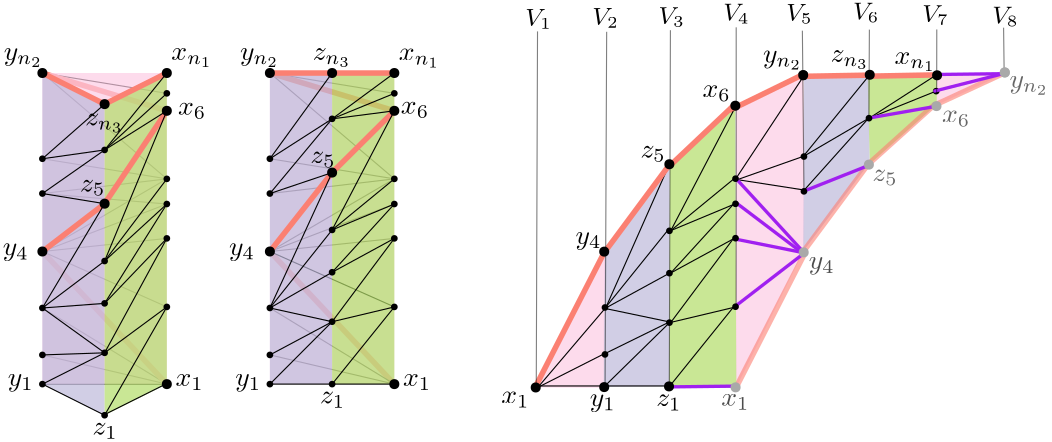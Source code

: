 <?xml version="1.0"?>
<!DOCTYPE ipe SYSTEM "ipe.dtd">
<ipe version="70206" creator="Ipe 7.2.11">
<info created="D:20180104095259" modified="D:20190417115933"/>
<ipestyle name="basic">
<symbol name="arrow/arc(spx)">
<path stroke="sym-stroke" fill="sym-stroke" pen="sym-pen">
0 0 m
-1 0.333 l
-1 -0.333 l
h
</path>
</symbol>
<symbol name="arrow/farc(spx)">
<path stroke="sym-stroke" fill="white" pen="sym-pen">
0 0 m
-1 0.333 l
-1 -0.333 l
h
</path>
</symbol>
<symbol name="arrow/ptarc(spx)">
<path stroke="sym-stroke" fill="sym-stroke" pen="sym-pen">
0 0 m
-1 0.333 l
-0.8 0 l
-1 -0.333 l
h
</path>
</symbol>
<symbol name="arrow/fptarc(spx)">
<path stroke="sym-stroke" fill="white" pen="sym-pen">
0 0 m
-1 0.333 l
-0.8 0 l
-1 -0.333 l
h
</path>
</symbol>
<symbol name="mark/circle(sx)" transformations="translations">
<path fill="sym-stroke">
0.6 0 0 0.6 0 0 e
0.4 0 0 0.4 0 0 e
</path>
</symbol>
<symbol name="mark/disk(sx)" transformations="translations">
<path fill="sym-stroke">
0.6 0 0 0.6 0 0 e
</path>
</symbol>
<symbol name="mark/fdisk(sfx)" transformations="translations">
<group>
<path fill="sym-fill">
0.5 0 0 0.5 0 0 e
</path>
<path fill="sym-stroke" fillrule="eofill">
0.6 0 0 0.6 0 0 e
0.4 0 0 0.4 0 0 e
</path>
</group>
</symbol>
<symbol name="mark/box(sx)" transformations="translations">
<path fill="sym-stroke" fillrule="eofill">
-0.6 -0.6 m
0.6 -0.6 l
0.6 0.6 l
-0.6 0.6 l
h
-0.4 -0.4 m
0.4 -0.4 l
0.4 0.4 l
-0.4 0.4 l
h
</path>
</symbol>
<symbol name="mark/square(sx)" transformations="translations">
<path fill="sym-stroke">
-0.6 -0.6 m
0.6 -0.6 l
0.6 0.6 l
-0.6 0.6 l
h
</path>
</symbol>
<symbol name="mark/fsquare(sfx)" transformations="translations">
<group>
<path fill="sym-fill">
-0.5 -0.5 m
0.5 -0.5 l
0.5 0.5 l
-0.5 0.5 l
h
</path>
<path fill="sym-stroke" fillrule="eofill">
-0.6 -0.6 m
0.6 -0.6 l
0.6 0.6 l
-0.6 0.6 l
h
-0.4 -0.4 m
0.4 -0.4 l
0.4 0.4 l
-0.4 0.4 l
h
</path>
</group>
</symbol>
<symbol name="mark/cross(sx)" transformations="translations">
<group>
<path fill="sym-stroke">
-0.43 -0.57 m
0.57 0.43 l
0.43 0.57 l
-0.57 -0.43 l
h
</path>
<path fill="sym-stroke">
-0.43 0.57 m
0.57 -0.43 l
0.43 -0.57 l
-0.57 0.43 l
h
</path>
</group>
</symbol>
<symbol name="arrow/fnormal(spx)">
<path stroke="sym-stroke" fill="white" pen="sym-pen">
0 0 m
-1 0.333 l
-1 -0.333 l
h
</path>
</symbol>
<symbol name="arrow/pointed(spx)">
<path stroke="sym-stroke" fill="sym-stroke" pen="sym-pen">
0 0 m
-1 0.333 l
-0.8 0 l
-1 -0.333 l
h
</path>
</symbol>
<symbol name="arrow/fpointed(spx)">
<path stroke="sym-stroke" fill="white" pen="sym-pen">
0 0 m
-1 0.333 l
-0.8 0 l
-1 -0.333 l
h
</path>
</symbol>
<symbol name="arrow/linear(spx)">
<path stroke="sym-stroke" pen="sym-pen">
-1 0.333 m
0 0 l
-1 -0.333 l
</path>
</symbol>
<symbol name="arrow/fdouble(spx)">
<path stroke="sym-stroke" fill="white" pen="sym-pen">
0 0 m
-1 0.333 l
-1 -0.333 l
h
-1 0 m
-2 0.333 l
-2 -0.333 l
h
</path>
</symbol>
<symbol name="arrow/double(spx)">
<path stroke="sym-stroke" fill="sym-stroke" pen="sym-pen">
0 0 m
-1 0.333 l
-1 -0.333 l
h
-1 0 m
-2 0.333 l
-2 -0.333 l
h
</path>
</symbol>
<pen name="heavier" value="0.8"/>
<pen name="fat" value="1.2"/>
<pen name="ultrafat" value="2"/>
<symbolsize name="large" value="5"/>
<symbolsize name="small" value="2"/>
<symbolsize name="tiny" value="1.1"/>
<arrowsize name="large" value="10"/>
<arrowsize name="small" value="5"/>
<arrowsize name="tiny" value="3"/>
<color name="red" value="1 0 0"/>
<color name="green" value="0 1 0"/>
<color name="blue" value="0 0 1"/>
<color name="yellow" value="1 1 0"/>
<color name="orange" value="1 0.647 0"/>
<color name="gold" value="1 0.843 0"/>
<color name="purple" value="0.627 0.125 0.941"/>
<color name="gray" value="0.745"/>
<color name="brown" value="0.647 0.165 0.165"/>
<color name="navy" value="0 0 0.502"/>
<color name="pink" value="1 0.753 0.796"/>
<color name="seagreen" value="0.18 0.545 0.341"/>
<color name="turquoise" value="0.251 0.878 0.816"/>
<color name="violet" value="0.933 0.51 0.933"/>
<color name="darkblue" value="0 0 0.545"/>
<color name="darkcyan" value="0 0.545 0.545"/>
<color name="darkgray" value="0.663"/>
<color name="darkgreen" value="0 0.392 0"/>
<color name="darkmagenta" value="0.545 0 0.545"/>
<color name="darkorange" value="1 0.549 0"/>
<color name="darkred" value="0.545 0 0"/>
<color name="lightblue" value="0.678 0.847 0.902"/>
<color name="lightcyan" value="0.878 1 1"/>
<color name="lightgray" value="0.827"/>
<color name="lightgreen" value="0.565 0.933 0.565"/>
<color name="lightyellow" value="1 1 0.878"/>
<dashstyle name="dashed" value="[4] 0"/>
<dashstyle name="dotted" value="[1 3] 0"/>
<dashstyle name="dash dotted" value="[4 2 1 2] 0"/>
<dashstyle name="dash dot dotted" value="[4 2 1 2 1 2] 0"/>
<textsize name="large" value="\large"/>
<textsize name="Large" value="\Large"/>
<textsize name="LARGE" value="\LARGE"/>
<textsize name="huge" value="\huge"/>
<textsize name="Huge" value="\Huge"/>
<textsize name="small" value="\small"/>
<textsize name="footnote" value="\footnotesize"/>
<textsize name="tiny" value="\tiny"/>
<textstyle name="center" begin="\begin{center}" end="\end{center}"/>
<textstyle name="itemize" begin="\begin{itemize}" end="\end{itemize}"/>
<textstyle name="item" begin="\begin{itemize}\item{}" end="\end{itemize}"/>
<gridsize name="4 pts" value="4"/>
<gridsize name="8 pts (~3 mm)" value="8"/>
<gridsize name="16 pts (~6 mm)" value="16"/>
<gridsize name="32 pts (~12 mm)" value="32"/>
<gridsize name="10 pts (~3.5 mm)" value="10"/>
<gridsize name="20 pts (~7 mm)" value="20"/>
<gridsize name="14 pts (~5 mm)" value="14"/>
<gridsize name="28 pts (~10 mm)" value="28"/>
<gridsize name="56 pts (~20 mm)" value="56"/>
<anglesize name="90 deg" value="90"/>
<anglesize name="60 deg" value="60"/>
<anglesize name="45 deg" value="45"/>
<anglesize name="30 deg" value="30"/>
<anglesize name="22.5 deg" value="22.5"/>
<opacity name="10%" value="0.1"/>
<opacity name="30%" value="0.3"/>
<opacity name="50%" value="0.5"/>
<opacity name="75%" value="0.75"/>
<tiling name="falling" angle="-60" step="4" width="1"/>
<tiling name="rising" angle="30" step="4" width="1"/>
</ipestyle>
<ipestyle>
<opacity name="10%" value="0.1"/>
<opacity name="30%" value="0.3"/>
<opacity name="50%" value="0.5"/>
<opacity name="20%" value="0.2"/>
<opacity name="40%" value="0.4"/>
<opacity name="60%" value="0.6"/>
<opacity name="70%" value="0.7"/>
<opacity name="80%" value="0.8"/>
<opacity name="90%" value="0.9"/>
</ipestyle>
<ipestyle name="brew">
<color name="aliceblue" value="0.941 0.973 1"/>
<color name="brew1" value="0.552 0.827 0.78"/>
<color name="brew2" value="1 1 0.701"/>
<color name="brew3" value="0.745 0.729 0.854"/>
<color name="brew4" value="0.984 0.501 0.447"/>
<color name="brew5" value="0.501 0.694 0.827"/>
<color name="brew6" value="0.992 0.705 0.384"/>
<color name="brew7" value="0.701 0.87 0.411"/>
<color name="brew8" value="0.988 0.803 0.898"/>
</ipestyle>
<page>
<layer name="alpha"/>
<layer name="beta"/>
<layer name="gamma"/>
<view layers="alpha beta gamma" active="alpha"/>
<path layer="alpha" fill="brew8" opacity="70%">
384.448 513.184 m
384.193 576.026 l
359.934 564.651 l
359.814 463.263 l
h
</path>
<path matrix="1 0 0 1 72.3338 -0.0433852" stroke="brew4" pen="ultrafat" cap="1" join="1" opacity="60%">
287.547 463.595 m
312.175 511.696 l
</path>
<path fill="brew7" opacity="70%">
336.09 544.056 m
335.716 463.781 l
360.011 463.364 l
359.607 565.109 l
h
</path>
<path matrix="0.7 0 0 0.7 90.0197 150.962" stroke="black" cap="1" join="1">
352 448 m
384 487.703 l
</path>
<path stroke="purple" pen="fat" cap="1" join="1">
335.65 463.795 m
359.914 464.076 l
</path>
<path fill="brew8" opacity="70%">
456.639 576.594 m
432.011 565.214 l
432.202 576.598 l
431.99 576.384 l
h
</path>
<path fill="brew7" opacity="70%">
407.269 575.492 m
408.005 544.008 l
432.136 565.507 l
432.219 575.986 l
h
</path>
<path fill="brew3" opacity="70%">
384.391 575.287 m
384.106 512.64 l
407.972 544.531 l
407.506 575.871 l
h
</path>
<path fill="brew3" opacity="70%">
312.429 511.926 m
312.143 463.802 l
335.926 464.065 l
335.873 543.762 l
h
</path>
<text matrix="0.7 0 0 0.7 90.0282 159.722" transformations="translations" pos="272 432" stroke="black" type="label" width="10.163" height="4.294" depth="1.49" halign="center" valign="top" style="math">x_1</text>
<text matrix="0.7 0 0 0.7 121.485 158.727" transformations="translations" pos="272 432" stroke="black" type="label" width="9.354" height="4.297" depth="1.93" halign="center" valign="top" style="math">y_1</text>
<text matrix="0.7 0 0 0.7 145.31 158.694" transformations="translations" pos="272 432" stroke="black" type="label" width="9.102" height="4.294" depth="1.49" halign="center" valign="top" style="math">z_1</text>
<path matrix="1 0 0 1 -38.9846 -4.8486" stroke="black" cap="1" join="1">
275.862 574.316 m
231.062 581.642 l
</path>
<path matrix="1 0 0 1 -38.9846 -4.8486" stroke="black" cap="1" join="1">
193.962 574.316 m
149.162 581.642 l
</path>
<path matrix="1 0 0 1 -38.9846 -4.8486" stroke="black" cap="1" join="1">
275.862 543.532 m
231.062 581.642 l
</path>
<path matrix="1 0 0 1 -38.9846 -4.8486" stroke="black" cap="1" join="1">
275.862 543.532 m
231.062 550.775 l
</path>
<path matrix="1 0 0 1 -38.9846 -4.8486" stroke="black" cap="1" join="1">
275.862 543.532 m
231.062 538.25 l
</path>
<path matrix="1 0 0 1 -38.9846 -4.8486" stroke="black" cap="1" join="1">
231.062 517.385 m
275.862 543.532 l
</path>
<path matrix="1 0 0 1 -38.9846 -4.8486" stroke="black" cap="1" join="1">
231.062 517.385 m
275.862 534.477 l
</path>
<path matrix="1 0 0 1 -38.9846 -4.8486" stroke="black" cap="1" join="1">
275.862 522.103 m
231.062 517.385 l
</path>
<path matrix="1 0 0 1 -38.9846 -4.8486" stroke="brew4" pen="ultrafat" cap="1" join="1">
275.862 469.642 m
231.062 517.385 l
</path>
<path matrix="1 0 0 1 -38.9846 -4.8486" stroke="black" cap="1" join="1">
275.862 469.642 m
231.062 497.053 l
</path>
<path matrix="1 0 0 1 -38.9846 -4.8486" stroke="black" cap="1" join="1">
275.862 469.642 m
231.062 480.152 l
</path>
<path matrix="1 0 0 1 -38.9846 -4.8486" stroke="black" cap="1" join="1">
193.962 543.532 m
149.162 517.385 l
</path>
<path matrix="1 0 0 1 -38.9846 -4.8486" stroke="black" cap="1" join="1">
149.162 517.385 m
193.962 522.103 l
</path>
<path matrix="1 0 0 1 -38.9846 -4.8486" stroke="black" cap="1" join="1">
193.962 534.477 m
149.162 517.385 l
</path>
<path matrix="1 0 0 1 -38.9846 -4.8486" stroke="black" cap="1" join="1">
149.162 538.25 m
193.962 534.477 l
</path>
<path matrix="1 0 0 1 -38.9846 -4.8486" stroke="black" cap="1" join="1">
193.962 543.532 m
149.162 538.25 l
</path>
<path matrix="1 0 0 1 -38.9846 -4.8486" stroke="black" cap="1" join="1">
193.962 543.532 m
149.162 550.775 l
</path>
<path matrix="1 0 0 1 -38.9846 -4.8486" stroke="black" cap="1" join="1">
149.162 581.642 m
193.962 543.532 l
</path>
<path matrix="1 0 0 1 -38.9846 -4.8486" stroke="black" cap="1" join="1">
149.162 480.152 m
193.962 469.642 l
</path>
<path matrix="1 0 0 1 -38.9846 -4.8486" stroke="black" cap="1" join="1">
149.162 497.053 m
193.962 469.642 l
</path>
<path matrix="1 0 0 1 -38.9846 -4.8486" stroke="brew4" pen="ultrafat" cap="1" join="1">
149.162 517.385 m
193.962 469.642 l
</path>
<path matrix="0.7 0 0 0.7 -31.9229 151.193" fill="brew8" opacity="50%">
320 608 m
320 448 l
384 448 l
384 608 l
h
</path>
<path matrix="0.7 0 0 0.7 -24.2229 151.193" stroke="black" cap="1" join="1">
256 448 m
192 448 l
</path>
<path matrix="0.7 0 0 0.7 -24.2229 151.193" stroke="black" cap="1" join="1">
256 487.703 m
192 516.205 l
</path>
<path matrix="0.7 0 0 0.7 -24.2229 151.193" stroke="brew4" pen="ultrafat" cap="1" join="1">
192 608 m
256 588.557 l
</path>
<path matrix="0.7 0 0 0.7 -24.2229 151.193" fill="brew8" opacity="70%">
192 608 m
192 448 l
256 448 l
256 608 l
h
</path>
<path matrix="0.7 0 0 0.7 -24.2229 151.193" fill="brew3" opacity="70%">
192 608 m
192 448 l
224 432 l
224 592 l
h
</path>
<path matrix="0.7 0 0 0.7 -24.2229 151.193" fill="brew7" opacity="70%">
256 608 m
224 592 l
224 432 l
256 448 l
h
</path>
<path matrix="0.7 0 0 0.7 -24.2229 151.193" stroke="black" cap="1">
224 432 m
256 487.703 l
</path>
<path matrix="0.7 0 0 0.7 -24.2229 151.193" stroke="brew4" pen="ultrafat" cap="1" join="1">
192 516.205 m
224 540.792 l
</path>
<path matrix="0.7 0 0 0.7 -24.2229 151.193" stroke="brew4" pen="ultrafat" cap="1" join="1">
256 588.557 m
224 540.792 l
</path>
<path matrix="0.7 0 0 0.7 -24.2229 151.193" stroke="black" cap="1" join="1">
192 448 m
224 432 l
</path>
<path matrix="0.7 0 0 0.7 -24.2229 151.193" stroke="brew4" pen="ultrafat" cap="1" join="1">
192 608 m
224 592 l
</path>
<path matrix="0.7 0 0 0.7 -24.2229 151.193" stroke="brew4" pen="ultrafat" cap="1" join="1">
224 592 m
256 608 l
</path>
<use matrix="0.7 0 0 0.7 -24.2229 151.193" name="mark/disk(sx)" pos="224 592" size="normal" stroke="black"/>
<use matrix="0.7 0 0 0.7 -24.2229 151.193" name="mark/disk(sx)" pos="256 608" size="normal" stroke="black"/>
<use matrix="0.7 0 0 0.7 -24.2229 151.193" name="mark/disk(sx)" pos="192 608" size="normal" stroke="black"/>
<use matrix="0.7 0 0 0.7 -24.2229 151.193" name="mark/disk(sx)" pos="224 432" size="small" stroke="black"/>
<use matrix="0.7 0 0 0.7 -24.2229 151.193" name="mark/disk(sx)" pos="192 448" size="small" stroke="black"/>
<use matrix="0.7 0 0 0.7 -24.2229 151.193" name="mark/disk(sx)" pos="256 448" size="normal" stroke="black"/>
<text matrix="0.7 0 0 0.7 -27.0229 151.193" transformations="translations" pos="264.456 447.091" stroke="black" type="label" width="10.163" height="4.294" depth="1.49" valign="baseline" style="math">x_1</text>
<use matrix="0.7 0 0 0.7 -24.2229 151.193" name="mark/disk(sx)" pos="256 487.703" size="small" stroke="black"/>
<text matrix="0.7 0 0 0.7 -19.3229 151.193" transformations="translations" pos="180.558 447.091" stroke="black" type="label" width="9.354" height="4.297" depth="1.93" halign="right" valign="baseline" style="math">y_1</text>
<text matrix="0.7 0 0 0.7 -21.4229 156.093" transformations="translations" pos="220.258 421.154" stroke="black" type="label" width="9.102" height="4.294" depth="1.49" halign="center" valign="top" style="math">z_1</text>
<text matrix="0.7 0 0 0.7 -29.8229 153.089" transformations="translations" pos="266.309 611.976" stroke="black" type="label" width="15.005" height="4.29" depth="2.49" valign="baseline" style="math">x_{n_1}</text>
<text matrix="0.7 0 0 0.7 -13.9229 153.459" transformations="translations" pos="177.647 611.446" stroke="black" type="label" width="14.196" height="4.29" depth="2.49" halign="right" valign="baseline" style="math">y_{n_2}</text>
<text matrix="0.7 0 0 0.7 -24.2229 153.993" transformations="translations" pos="224 583.127" stroke="black" type="label" width="13.944" height="4.29" depth="2.49" halign="center" valign="top" style="math">z_{n_3}</text>
<path matrix="0.7 0 0 0.7 57.6771 151.193" stroke="black" cap="1" join="1">
256 487.703 m
192 516.205 l
</path>
<path matrix="0.7 0 0 0.7 57.6771 151.193" stroke="brew4" pen="ultrafat" cap="1" join="1">
192 608 m
256 588.557 l
</path>
<text matrix="0.7 0 0 0.7 54.8771 151.193" transformations="translations" pos="264.456 447.091" stroke="black" type="label" width="10.163" height="4.294" depth="1.49" valign="baseline" style="math">x_1</text>
<text matrix="0.7 0 0 0.7 62.5771 151.193" transformations="translations" pos="180.558 447.091" stroke="black" type="label" width="9.354" height="4.297" depth="1.93" halign="right" valign="baseline" style="math">y_1</text>
<use matrix="0.7 0 0 0.7 -24.2229 151.193" name="mark/disk(sx)" pos="192 516.205" size="normal" stroke="black"/>
<use matrix="0.7 0 0 0.7 -24.2229 151.193" name="mark/disk(sx)" pos="224 540.792" size="normal" stroke="black"/>
<use matrix="0.7 0 0 0.7 -24.2229 151.193" name="mark/disk(sx)" pos="256 588.557" size="normal" stroke="black"/>
<path matrix="0.7 0 0 0.7 -31.9229 151.193" fill="brew3" opacity="70%">
320 608 m
320 448 l
352 448 l
352 608 l
h
</path>
<path matrix="0.7 0 0 0.7 -31.9229 151.193" fill="brew7" opacity="70%">
352 608 m
352 448 l
384 448 l
384 608 l
h
</path>
<path fill="brew8" opacity="70%">
312.213 463.497 m
312.795 512.746 l
287.887 463.931 l
288.066 463.574 l
h
</path>
<path matrix="0.7 0 0 0.7 -31.9229 151.193" stroke="brew4" pen="ultrafat" cap="1" join="1">
320 516.205 m
352 556.792 l
352 556.792 l
</path>
<path matrix="0.7 0 0 0.7 -31.9229 151.193" stroke="brew4" pen="ultrafat" cap="1" join="1">
352 556.792 m
384 588.557 l
</path>
<path matrix="0.7 0 0 0.7 -31.9229 151.193" stroke="black" cap="1" join="1">
352 448 m
384 487.703 l
</path>
<use matrix="0.7 0 0 0.7 -31.9229 151.193" name="mark/disk(sx)" pos="320 516.205" size="normal" stroke="black"/>
<use matrix="0.7 0 0 0.7 -31.9229 151.193" name="mark/disk(sx)" pos="352 556.792" size="normal" stroke="black"/>
<use matrix="0.7 0 0 0.7 57.6771 151.193" name="mark/disk(sx)" pos="256 487.703" size="small" stroke="black"/>
<text matrix="0.7 0 0 0.7 53.5405 223.772" transformations="translations" pos="265.25 483.35" stroke="black" type="label" width="10.163" height="4.294" depth="1.49" valign="baseline" style="math">x_6</text>
<text matrix="0.7 0 0 0.7 134.981 225.123" transformations="translations" pos="304 496" stroke="black" type="label" width="10.163" height="4.294" depth="1.49" valign="top" style="math">x_6</text>
<use matrix="1 0 0 1 -38.9846 -4.8486" name="mark/disk(sx)" pos="149.162 480.152" size="small" stroke="black"/>
<use matrix="1 0 0 1 -38.9846 -4.8486" name="mark/disk(sx)" pos="149.162 497.053" size="small" stroke="black"/>
<use matrix="1 0 0 1 -38.9846 -4.8486" name="mark/disk(sx)" pos="171.562 480.907" size="small" stroke="black"/>
<use matrix="1 0 0 1 -38.9846 -4.8486" name="mark/disk(sx)" pos="171.562 498.713" size="small" stroke="black"/>
<use matrix="1 0 0 1 -38.9846 -4.8486" name="mark/disk(sx)" pos="171.562 513.954" size="small" stroke="black"/>
<use matrix="1 0 0 1 -38.9846 -4.8486" name="mark/disk(sx)" pos="193.962 534.477" size="small" stroke="black"/>
<use matrix="1 0 0 1 -38.9846 -4.8486" name="mark/disk(sx)" pos="193.962 522.103" size="small" stroke="black"/>
<use matrix="1 0 0 1 -38.9846 -4.8486" name="mark/disk(sx)" pos="149.162 550.775" size="small" stroke="black"/>
<use matrix="1 0 0 1 -38.9846 -4.8486" name="mark/disk(sx)" pos="171.562 553.944" size="small" stroke="black"/>
<use matrix="1 0 0 1 -38.9846 -4.8486" name="mark/disk(sx)" pos="193.962 543.532" size="small" stroke="black"/>
<use matrix="1 0 0 1 -38.9846 -4.8486" name="mark/disk(sx)" pos="149.162 538.25" size="small" stroke="black"/>
<use matrix="1 0 0 1 -38.9846 -4.8486" name="mark/disk(sx)" pos="193.962 574.316" size="small" stroke="black"/>
<path matrix="1 0 0 1 -38.9846 -4.8486" stroke="black" cap="1" join="1">
149.162 480.152 m
171.562 480.907 l
</path>
<path matrix="1 0 0 1 -38.9846 -4.8486" stroke="black" cap="1" join="1">
149.162 497.053 m
171.562 498.713 l
</path>
<path matrix="1 0 0 1 -38.9846 -4.8486" stroke="black" cap="1" join="1">
149.162 497.053 m
171.562 513.954 l
</path>
<path matrix="1 0 0 1 -38.9846 -4.8486" stroke="black" cap="1" join="1">
149.162 497.053 m
171.562 480.907 l
</path>
<path matrix="1 0 0 1 -38.9846 -4.8486" stroke="black" cap="1" join="1">
149.162 469.642 m
171.562 480.907 l
</path>
<path matrix="1 0 0 1 -38.9846 -4.8486" stroke="black" cap="1" join="1">
171.562 534.596 m
149.162 497.053 l
</path>
<path matrix="0.7 0 0 0.7 57.6771 151.193" stroke="black" cap="1" join="1">
256 448 m
192 448 l
</path>
<use matrix="0.7 0 0 0.7 57.6771 151.193" name="mark/disk(sx)" pos="192 448" size="small" stroke="black"/>
<use matrix="0.7 0 0 0.7 57.6771 151.193" name="mark/disk(sx)" pos="256 448" size="normal" stroke="black"/>
<use matrix="0.7 0 0 0.7 57.6771 162.393" name="mark/disk(sx)" pos="224 432" size="small" stroke="black"/>
<text matrix="0.7 0 0 0.7 60.4771 167.293" transformations="translations" pos="220.258 421.154" stroke="black" type="label" width="9.102" height="4.294" depth="1.49" halign="center" valign="top" style="math">z_1</text>
<text matrix="0.7 0 0 0.7 57.6771 170.793" transformations="translations" pos="224 583.127" stroke="black" type="label" width="13.944" height="4.29" depth="2.49" halign="center" valign="bottom" style="math">z_{n_3}</text>
<path matrix="0.7 0 0 0.7 -31.9229 151.193" stroke="brew4" pen="ultrafat" cap="1" join="1">
320 608 m
384 608 l
</path>
<use matrix="0.7 0 0 0.7 57.6771 162.393" name="mark/disk(sx)" pos="224 592" size="normal" stroke="black"/>
<use matrix="0.7 0 0 0.7 57.6771 151.193" name="mark/disk(sx)" pos="192 608" size="normal" stroke="black"/>
<text matrix="0.7 0 0 0.7 56.9771 153.46" transformations="translations" pos="177.647 611.446" stroke="black" type="label" width="14.196" height="4.29" depth="2.49" valign="baseline" style="math">y_{n_2}</text>
<use matrix="0.7 0 0 0.7 57.6771 151.193" name="mark/disk(sx)" pos="256 608" size="normal" stroke="black"/>
<text matrix="0.7 0 0 0.7 52.0771 152.914" transformations="translations" pos="266.309 611.976" stroke="black" type="label" width="15.005" height="4.29" depth="2.49" valign="baseline" style="math">x_{n_1}</text>
<use matrix="0.7 0 0 0.7 -31.9229 151.193" name="mark/disk(sx)" pos="384 588.557" size="normal" stroke="black"/>
<path matrix="1 0 0 1 -38.9846 -4.8486" stroke="black" cap="1" join="1">
193.962 568.031 m
171.562 513.954 l
</path>
<path matrix="1 0 0 1 -38.9846 -4.8486" stroke="black" cap="1" join="1">
171.562 513.954 m
193.962 543.532 l
</path>
<path matrix="1 0 0 1 -38.9846 -4.8486" stroke="black" cap="1" join="1">
171.562 513.954 m
193.962 534.477 l
</path>
<path matrix="1 0 0 1 -38.9846 -4.8486" stroke="black" cap="1" join="1">
193.962 534.477 m
171.562 498.713 l
</path>
<path matrix="1 0 0 1 -38.9846 -4.8486" stroke="black" cap="1" join="1">
171.562 498.713 m
193.962 522.103 l
</path>
<path matrix="1 0 0 1 -38.9846 -4.8486" stroke="black" cap="1" join="1">
193.962 522.103 m
171.562 480.907 l
</path>
<path matrix="1 0 0 1 -38.9846 -4.8486" stroke="black" cap="1" join="1">
171.562 480.907 m
193.962 497.434 l
</path>
<path matrix="1 0 0 1 -38.9846 -4.8486" stroke="black" cap="1" join="1">
193.962 581.642 m
171.562 553.944 l
</path>
<path matrix="1 0 0 1 -38.9846 -4.8486" stroke="black" cap="1" join="1">
171.562 553.944 m
149.162 550.775 l
</path>
<path matrix="1 0 0 1 -38.9846 -4.8486" stroke="black" cap="1" join="1">
171.562 570.442 m
149.162 550.775 l
</path>
<path matrix="1 0 0 1 -38.9846 -4.8486" stroke="black" cap="1" join="1">
171.562 553.944 m
149.162 538.25 l
</path>
<path matrix="1 0 0 1 -38.9846 -4.8486" stroke="black" cap="1" join="1">
171.562 534.596 m
149.162 538.25 l
</path>
<use matrix="1 0 0 1 42.9151 -4.84906" name="mark/disk(sx)" pos="149.162 480.152" size="small" stroke="black"/>
<use matrix="1 0 0 1 42.9151 -4.84906" name="mark/disk(sx)" pos="149.162 497.053" size="small" stroke="black"/>
<use matrix="1 0 0 1 42.9151 -4.84906" name="mark/disk(sx)" pos="149.162 550.775" size="small" stroke="black"/>
<use matrix="1 0 0 1 42.9151 -4.84906" name="mark/disk(sx)" pos="149.162 538.25" size="small" stroke="black"/>
<use matrix="1 0 0 1 42.9151 6.35094" name="mark/disk(sx)" pos="171.562 480.907" size="small" stroke="black"/>
<use matrix="1 0 0 1 42.9151 6.35094" name="mark/disk(sx)" pos="171.562 498.713" size="small" stroke="black"/>
<use matrix="1 0 0 1 42.9151 6.35094" name="mark/disk(sx)" pos="171.562 513.954" size="small" stroke="black"/>
<use matrix="1 0 0 1 42.9151 6.35094" name="mark/disk(sx)" pos="171.562 553.944" size="small" stroke="black"/>
<use matrix="1 0 0 1 42.9151 -4.84896" name="mark/disk(sx)" pos="193.962 534.477" size="small" stroke="black"/>
<use matrix="1 0 0 1 42.9151 -4.84896" name="mark/disk(sx)" pos="193.962 522.103" size="small" stroke="black"/>
<use matrix="1 0 0 1 42.9151 -4.84896" name="mark/disk(sx)" pos="193.962 543.532" size="small" stroke="black"/>
<use matrix="1 0 0 1 42.9151 -4.84896" name="mark/disk(sx)" pos="193.962 574.316" size="small" stroke="black"/>
<path matrix="1 0 0 1 -38.9846 -4.8486" stroke="black" cap="1" join="1">
231.062 480.152 m
253.462 492.107 l
</path>
<path matrix="1 0 0 1 -38.9846 -4.8486" stroke="black" cap="1" join="1">
253.462 492.107 m
231.062 497.053 l
</path>
<path matrix="1 0 0 1 -38.9846 -4.8486" stroke="black" cap="1" join="1">
253.462 492.107 m
231.062 469.642 l
</path>
<path matrix="1 0 0 1 -38.9846 -4.8486" stroke="black" cap="1" join="1">
231.062 497.053 m
253.462 509.913 l
</path>
<path matrix="1 0 0 1 -38.9846 -4.8486" stroke="black" cap="1" join="1">
231.062 497.053 m
253.462 525.154 l
</path>
<path matrix="1 0 0 1 -38.9846 -4.8486" stroke="black" cap="1" join="1">
231.062 497.053 m
253.462 545.796 l
</path>
<path matrix="1 0 0 1 -38.9846 -4.8486" stroke="black" cap="1" join="1">
253.462 492.107 m
275.862 497.434 l
</path>
<path matrix="1 0 0 1 -38.9846 -4.8486" stroke="black" cap="1" join="1">
253.462 492.107 m
275.862 522.103 l
</path>
<path matrix="1 0 0 1 -38.9846 -4.8486" stroke="black" cap="1" join="1">
275.862 522.103 m
253.462 509.913 l
</path>
<path matrix="1 0 0 1 -38.9846 -4.8486" stroke="black" cap="1" join="1">
253.462 509.913 m
275.862 534.477 l
</path>
<path matrix="1 0 0 1 -38.9846 -4.8486" stroke="black" cap="1" join="1">
275.862 534.477 m
253.462 525.154 l
</path>
<path matrix="1 0 0 1 -38.9846 -4.8486" stroke="black" cap="1" join="1">
253.462 525.154 m
275.862 543.532 l
</path>
<path matrix="1 0 0 1 -38.9846 -4.8486" stroke="black" cap="1" join="1">
253.462 525.154 m
275.862 568.031 l
</path>
<path matrix="1 0 0 1 -38.9846 -4.8486" stroke="black" cap="1" join="1">
253.462 545.796 m
231.062 538.25 l
</path>
<path matrix="1 0 0 1 -38.9846 -4.8486" stroke="black" cap="1" join="1">
231.062 538.25 m
253.462 565.144 l
</path>
<path matrix="1 0 0 1 -38.9846 -4.8486" stroke="black" cap="1" join="1">
253.462 565.144 m
231.062 550.775 l
</path>
<path matrix="1 0 0 1 -38.9846 -4.8486" stroke="black" cap="1" join="1">
231.062 550.775 m
253.462 581.642 l
</path>
<path matrix="1 0 0 1 -38.9846 -4.8486" stroke="black" cap="1" join="1">
171.562 553.944 m
193.962 568.031 l
</path>
<path matrix="1 0 0 1 -38.9846 -4.8486" stroke="black" cap="1" join="1">
171.562 553.944 m
193.962 574.316 l
</path>
<path matrix="1 0 0 1 -38.9846 -4.8486" stroke="black" cap="1" join="1">
253.462 565.144 m
275.862 581.642 l
</path>
<path matrix="1 0 0 1 -38.9846 -4.8486" stroke="black" cap="1" join="1">
253.462 565.144 m
275.862 574.316 l
</path>
<path matrix="1 0 0 1 -38.9846 -4.8486" stroke="black" cap="1" join="1">
253.462 565.144 m
275.862 568.031 l
</path>
<path layer="gamma" stroke="brew4" pen="ultrafat" cap="1" join="1">
287.547 463.595 m
312.175 511.696 l
</path>
<use layer="alpha" matrix="0.7 0 0 0.7 63.7729 149.984" name="mark/disk(sx)" pos="320 448" size="normal" stroke="black"/>
<use matrix="0.7 0 0 0.7 43.631 150.121" name="mark/disk(sx)" pos="384 448" size="normal" stroke="black"/>
<use matrix="0.7 0 0 0.7 44.5558 150.367" name="mark/disk(sx)" pos="416 448" size="normal" stroke="black"/>
<text matrix="0.7 0 0 0.7 -21.1197 198.196" transformations="translations" pos="180.558 447.091" stroke="black" type="label" width="9.354" height="4.297" depth="1.93" halign="right" valign="baseline" style="math">y_4</text>
<path stroke="brew4" pen="ultrafat" cap="1" join="1">
335.859 543.199 m
359.413 565.461 l
</path>
<text layer="gamma" matrix="0.7 0 0 0.7 53.6802 155.135" transformations="translations" pos="496 608" stroke="black" type="label" width="13.944" height="4.29" depth="2.49" halign="center" valign="baseline" style="math">z_{n_3}</text>
<text matrix="0.7 0 0 0.7 77.2438 154.38" transformations="translations" pos="496 608" stroke="black" type="label" width="15.005" height="4.29" depth="2.49" halign="center" valign="baseline" style="math">x_{n_1}</text>
<path layer="alpha" stroke="brew4" pen="ultrafat" cap="1" join="1">
407.969 575.661 m
432.346 576.119 l
</path>
<text matrix="0.7 0 0 0.7 29.4569 154.942" transformations="translations" pos="496 608" stroke="black" type="label" width="14.196" height="4.29" depth="2.49" halign="center" valign="baseline" style="math">y_{n_2}</text>
<use layer="gamma" matrix="0.7 0 0 0.7 25.6706 150.403" name="mark/disk(sx)" pos="512 608" size="normal" stroke="black"/>
<path layer="alpha" stroke="brew4" pen="ultrafat" cap="1" join="1">
357.844 563.481 m
384.231 576.36 l
</path>
<path stroke="brew4" pen="ultrafat" cap="1" join="1">
384.146 575.601 m
407.917 576.023 l
</path>
<use matrix="0.7 0 0 0.7 -63.9296 150.403" name="mark/disk(sx)" pos="640 608" size="normal" stroke="black"/>
<use layer="gamma" matrix="0.7 0 0 0.7 27.2263 150.549" name="mark/disk(sx)" pos="544 608" size="normal" stroke="black"/>
<use layer="alpha" matrix="0.7 0 0 0.7 46.0387 223.63" name="mark/disk(sx)" pos="448 487.703" size="normal" stroke="black"/>
<text matrix="1 0 0 1 -48.7707 -4.9171" transformations="translations" pos="434.831 515.515" stroke="black" type="label" width="9.354" height="4.297" depth="1.93" valign="top" style="math" opacity="70%">y_4</text>
<text matrix="0.7 0 0 0.7 169.209 158.909" transformations="translations" pos="272 432" stroke="black" type="label" width="10.163" height="4.294" depth="1.49" halign="center" valign="top" style="math" opacity="70%">x_1</text>
<use matrix="0.7 0 0 0.7 135.732 150.034" name="mark/disk(sx)" pos="320 448" size="normal" stroke="darkgray"/>
<text matrix="0.7 0 0 0.7 221.207 216.068" transformations="translations" pos="304 496" stroke="black" type="label" width="10.163" height="4.294" depth="1.49" valign="top" style="math" opacity="60%">x_6</text>
<text matrix="1 0 0 1 -42.2379 7.74283" transformations="translations" pos="451.184 534.304" stroke="black" type="label" width="9.102" height="4.294" depth="1.49" valign="top" style="math" opacity="60%">z_5</text>
<path stroke="brew4" pen="ultrafat" cap="1" join="1" opacity="60%">
407.639 544.068 m
431.252 565.313 l
</path>
<path matrix="1 0 0 1 71.7508 0.466315" stroke="brew4" pen="ultrafat" cap="1" join="1" opacity="60%">
312.495 512.207 m
335.841 543.682 l
</path>
<path stroke="brew4" pen="ultrafat" cap="1" join="1" opacity="60%">
432.502 565.721 m
456.017 576.616 l
</path>
<use matrix="1 0 0 1 164.353 6.02352" name="mark/disk(sx)" pos="171.562 480.907" size="small" stroke="black"/>
<use matrix="1 0 0 1 164.353 6.02352" name="mark/disk(sx)" pos="171.562 498.713" size="small" stroke="black"/>
<use matrix="1 0 0 1 164.353 6.02352" name="mark/disk(sx)" pos="171.562 513.954" size="small" stroke="black"/>
<use matrix="1 0 0 1 163.548 -4.67116" name="mark/disk(sx)" pos="149.162 480.152" size="small" stroke="black"/>
<use matrix="1 0 0 1 163.548 -4.67116" name="mark/disk(sx)" pos="149.162 497.053" size="small" stroke="black"/>
<use matrix="1 0 0 1 235.174 -4.05932" name="mark/disk(sx)" pos="149.162 550.775" size="small" stroke="black"/>
<use matrix="1 0 0 1 260.382 16.3221" name="mark/disk(sx)" pos="171.562 553.944" size="small" stroke="black"/>
<path stroke="black" cap="1" join="1">
289.186 464.376 m
312.938 492.279 l
</path>
<path stroke="black" cap="1" join="1">
288.189 463.446 m
312.64 475.832 l
</path>
<path stroke="black" cap="1" join="1">
313.005 464.45 m
335.855 486.84 l
</path>
<path stroke="purple" pen="fat" cap="1" join="1">
359.702 492.887 m
384.619 512.11 l
</path>
<path stroke="black" cap="1" join="1">
312.852 475.851 m
335.768 487.115 l
</path>
<path matrix="0.7 0 0 0.7 66.2507 178.45" stroke="black" cap="1" join="1">
352 448 m
384 487.703 l
</path>
<path stroke="black" cap="1" join="1">
313.026 492.228 m
335.992 504.772 l
</path>
<path stroke="black" cap="1" join="1">
313.157 491.944 m
336.055 487.148 l
</path>
<path stroke="black" cap="1" join="1">
312.962 492.2 m
335.736 543.596 l
</path>
<path stroke="brew4" pen="ultrafat" cap="1" join="1">
312.495 512.207 m
335.841 543.682 l
</path>
<text layer="gamma" matrix="1 0 0 1 -125.686 16.2584" transformations="translations" pos="451.184 534.304" stroke="black" type="label" width="9.102" height="4.294" depth="1.49" valign="top" style="math">z_5</text>
<use layer="alpha" matrix="1 0 0 1 -108.746 -0.544631" name="mark/disk(sx)" pos="444.627 544.502" size="normal" stroke="black"/>
<use matrix="0.7 0 0 0.7 -45.9676 151.146" name="mark/disk(sx)" pos="512 516.205" size="normal" stroke="black"/>
<text layer="gamma" matrix="1 0 0 1 -132.747 4.02871" transformations="translations" pos="434.831 515.515" stroke="black" type="label" width="9.354" height="4.297" depth="1.93" valign="top" style="math">y_4</text>
<path layer="alpha" matrix="1 0 0 1 82.958 -5.07961" stroke="black" cap="1" join="1">
253.462 492.107 m
275.862 497.434 l
</path>
<path matrix="1 0 0 1 82.958 -5.07961" stroke="black" cap="1" join="1">
253.462 492.107 m
275.862 522.103 l
</path>
<path matrix="1 0 0 1 82.958 -5.07961" stroke="black" cap="1" join="1">
275.862 522.103 m
253.462 509.913 l
</path>
<path matrix="1 0 0 1 82.958 -5.07961" stroke="black" cap="1" join="1">
253.462 509.913 m
275.862 534.477 l
</path>
<path matrix="1 0 0 1 82.958 -5.07961" stroke="black" cap="1" join="1">
275.862 534.477 m
253.462 525.154 l
</path>
<path matrix="1 0 0 1 82.958 -5.07961" stroke="black" cap="1" join="1">
253.462 525.154 m
275.862 543.532 l
</path>
<path matrix="1 0 0 1 82.958 -5.07961" stroke="black" cap="1" join="1">
253.462 525.154 m
275.862 568.031 l
</path>
<path stroke="purple" pen="fat" cap="1" join="1">
407.957 543.663 m
383.987 534.141 l
</path>
<path stroke="black" cap="1" join="1">
383.987 534.141 m
407.816 560.756 l
</path>
<path stroke="black" cap="1" join="1">
407.313 560.297 m
383.987 546.666 l
</path>
<path stroke="black" cap="1" join="1">
383.987 546.666 m
408.138 576.307 l
</path>
<path stroke="black" cap="1" join="1">
407.969 560.622 m
432.152 576.205 l
</path>
<path stroke="black" cap="1" join="1">
407.969 560.622 m
431.809 570.244 l
</path>
<path stroke="purple" pen="fat" cap="1" join="1">
407.969 560.622 m
431.613 564.764 l
</path>
<path matrix="0.7 0 0 0.7 154.691 150.523" stroke="black" cap="1" join="1">
256 448 m
192 448 l
</path>
<text matrix="0.7 0 0 0.7 118.202 145.865" transformations="translations" pos="496 608" stroke="black" type="label" width="14.196" height="4.29" depth="2.49" halign="center" valign="baseline" style="math" opacity="60%">y_{n_2}</text>
<path matrix="1 0 0 1 96.5454 112.473" stroke="purple" pen="fat" cap="1" join="1">
335.65 463.795 m
359.914 464.076 l
</path>
<use layer="gamma" matrix="0.7 0 0 0.7 29.0664 150.371" name="mark/disk(sx)" pos="576 608" size="normal" stroke="black"/>
<path layer="alpha" stroke="purple" pen="fat" cap="1" join="1">
359.94 516.939 m
384.01 512.141 l
</path>
<path stroke="purple" pen="fat" cap="1" join="1">
360.173 529.876 m
384.228 511.663 l
</path>
<path stroke="black" cap="1" join="1">
359.389 538.092 m
384.213 575.636 l
</path>
<path stroke="black" cap="1" join="1">
359.858 538.229 m
384.607 546.969 l
</path>
<path stroke="black" cap="1" join="1">
359.975 538.457 m
385.043 534.569 l
</path>
<path stroke="purple" pen="fat" cap="1" join="1">
359.808 538.891 m
384.118 512.39 l
</path>
<path stroke="purple" pen="fat" cap="1" join="1">
431.447 570.307 m
456.341 576.63 l
</path>
<use matrix="1 0 0 1 235.174 -4.05932" name="mark/disk(sx)" pos="149.162 538.25" size="small" stroke="black"/>
<use matrix="1 0 0 1 165.746 -4.77752" name="mark/disk(sx)" pos="193.962 543.532" size="small" stroke="black"/>
<use matrix="1 0 0 1 165.746 -4.77752" name="mark/disk(sx)" pos="193.962 534.477" size="small" stroke="black"/>
<use matrix="1 0 0 1 165.746 -4.77752" name="mark/disk(sx)" pos="193.962 522.103" size="small" stroke="black"/>
<use matrix="0.7 0 0 0.7 180.508 151.264" name="mark/disk(sx)" pos="256 487.703" size="small" stroke="black"/>
<use matrix="1 0 0 1 236.191 6.5887" name="mark/disk(sx)" pos="171.562 553.944" size="small" stroke="black"/>
<use matrix="0.7 0 0 0.7 118.453 223.489" name="mark/disk(sx)" pos="448 487.703" size="normal" stroke="darkgray"/>
<use matrix="1 0 0 1 -36.9072 -0.692882" name="mark/disk(sx)" pos="444.627 544.502" size="normal" stroke="darkgray"/>
<use matrix="0.7 0 0 0.7 25.8512 150.87" name="mark/disk(sx)" pos="512 516.205" size="normal" stroke="darkgray"/>
<path stroke="black" opacity="50%">
288.425 591.764 m
287.97 463.598 l
</path>
<path stroke="black" opacity="50%">
313.315 591.64 m
312.747 463.828 l
</path>
<path stroke="black" opacity="50%">
336.267 592.199 m
335.863 464.024 l
</path>
<path stroke="black" opacity="50%">
359.95 593.23 m
359.924 491.7 l
</path>
<path stroke="black" opacity="50%">
383.774 592.043 m
384.344 534.087 l
</path>
<path stroke="black" opacity="50%">
407.898 592.419 m
407.718 559.696 l
</path>
<path stroke="black" opacity="50%">
432.157 592.459 m
432.117 569.396 l
</path>
<path stroke="black" opacity="50%">
456.208 593.125 m
456.414 576.596 l
</path>
<text matrix="0.7 0 0 0.7 98.3651 297.424" transformations="translations" pos="272 432" stroke="black" type="label" width="9.525" height="6.133" depth="0.99" halign="center" valign="top" size="small" style="math">V_1</text>
<text matrix="0.7 0 0 0.7 122.488 297.765" transformations="translations" pos="272 432" stroke="black" type="label" width="9.525" height="6.133" depth="0.99" halign="center" valign="top" size="small" style="math">V_2</text>
<text matrix="0.7 0 0 0.7 146.307 298.09" transformations="translations" pos="272 432" stroke="black" type="label" width="9.525" height="6.133" depth="0.99" halign="center" valign="top" size="small" style="math">V_3</text>
<text matrix="0.7 0 0 0.7 169.609 299.33" transformations="translations" pos="272 432" stroke="black" type="label" width="9.525" height="6.133" depth="0.99" halign="center" valign="top" size="small" style="math">V_4</text>
<text matrix="0.7 0 0 0.7 192.286 299.227" transformations="translations" pos="272 432" stroke="black" type="label" width="9.525" height="6.133" depth="0.99" halign="center" valign="top" size="small" style="math">V_5</text>
<text matrix="0.7 0 0 0.7 216.337 299.677" transformations="translations" pos="272 432" stroke="black" type="label" width="9.525" height="6.133" depth="0.99" halign="center" valign="top" size="small" style="math">V_6</text>
<text matrix="0.7 0 0 0.7 241.323 298.821" transformations="translations" pos="272 432" stroke="black" type="label" width="9.525" height="6.133" depth="0.99" halign="center" valign="top" size="small" style="math">V_7</text>
<text matrix="0.7 0 0 0.7 266.454 298.272" transformations="translations" pos="272 432" stroke="black" type="label" width="9.525" height="6.133" depth="0.99" halign="center" valign="top" size="small" style="math">V_8</text>
<path stroke="black" cap="1" join="1">
132.45 453.779 m
154.987 465.021 l
</path>
<use matrix="0.7 0 0 0.7 98.2399 151.394" name="mark/disk(sx)" pos="512 608" size="normal" stroke="darkgray"/>
<use matrix="0.7 0 0 0.7 8.63975 151.394" name="mark/disk(sx)" pos="640 608" size="normal" stroke="darkgray"/>
<text matrix="0.7 0 0 0.7 -26.7228 223.421" transformations="translations" pos="265.25 483.35" stroke="black" type="label" width="10.163" height="4.294" depth="1.49" valign="baseline" style="math">x_6</text>
<text matrix="0.7 0 0 0.7 60.2841 198.241" transformations="translations" pos="180.558 447.091" stroke="black" type="label" width="9.354" height="4.297" depth="1.93" halign="right" valign="baseline" style="math">y_4</text>
<text matrix="1 0 0 1 -244.557 14.2093" transformations="translations" pos="451.184 534.304" stroke="black" type="label" width="9.102" height="4.294" depth="1.49" valign="top" style="math">z_5</text>
<text matrix="1 0 0 1 -327.44 4.07269" transformations="translations" pos="451.184 534.304" stroke="black" type="label" width="9.102" height="4.294" depth="1.49" valign="top" style="math">z_5</text>
</page>
</ipe>
